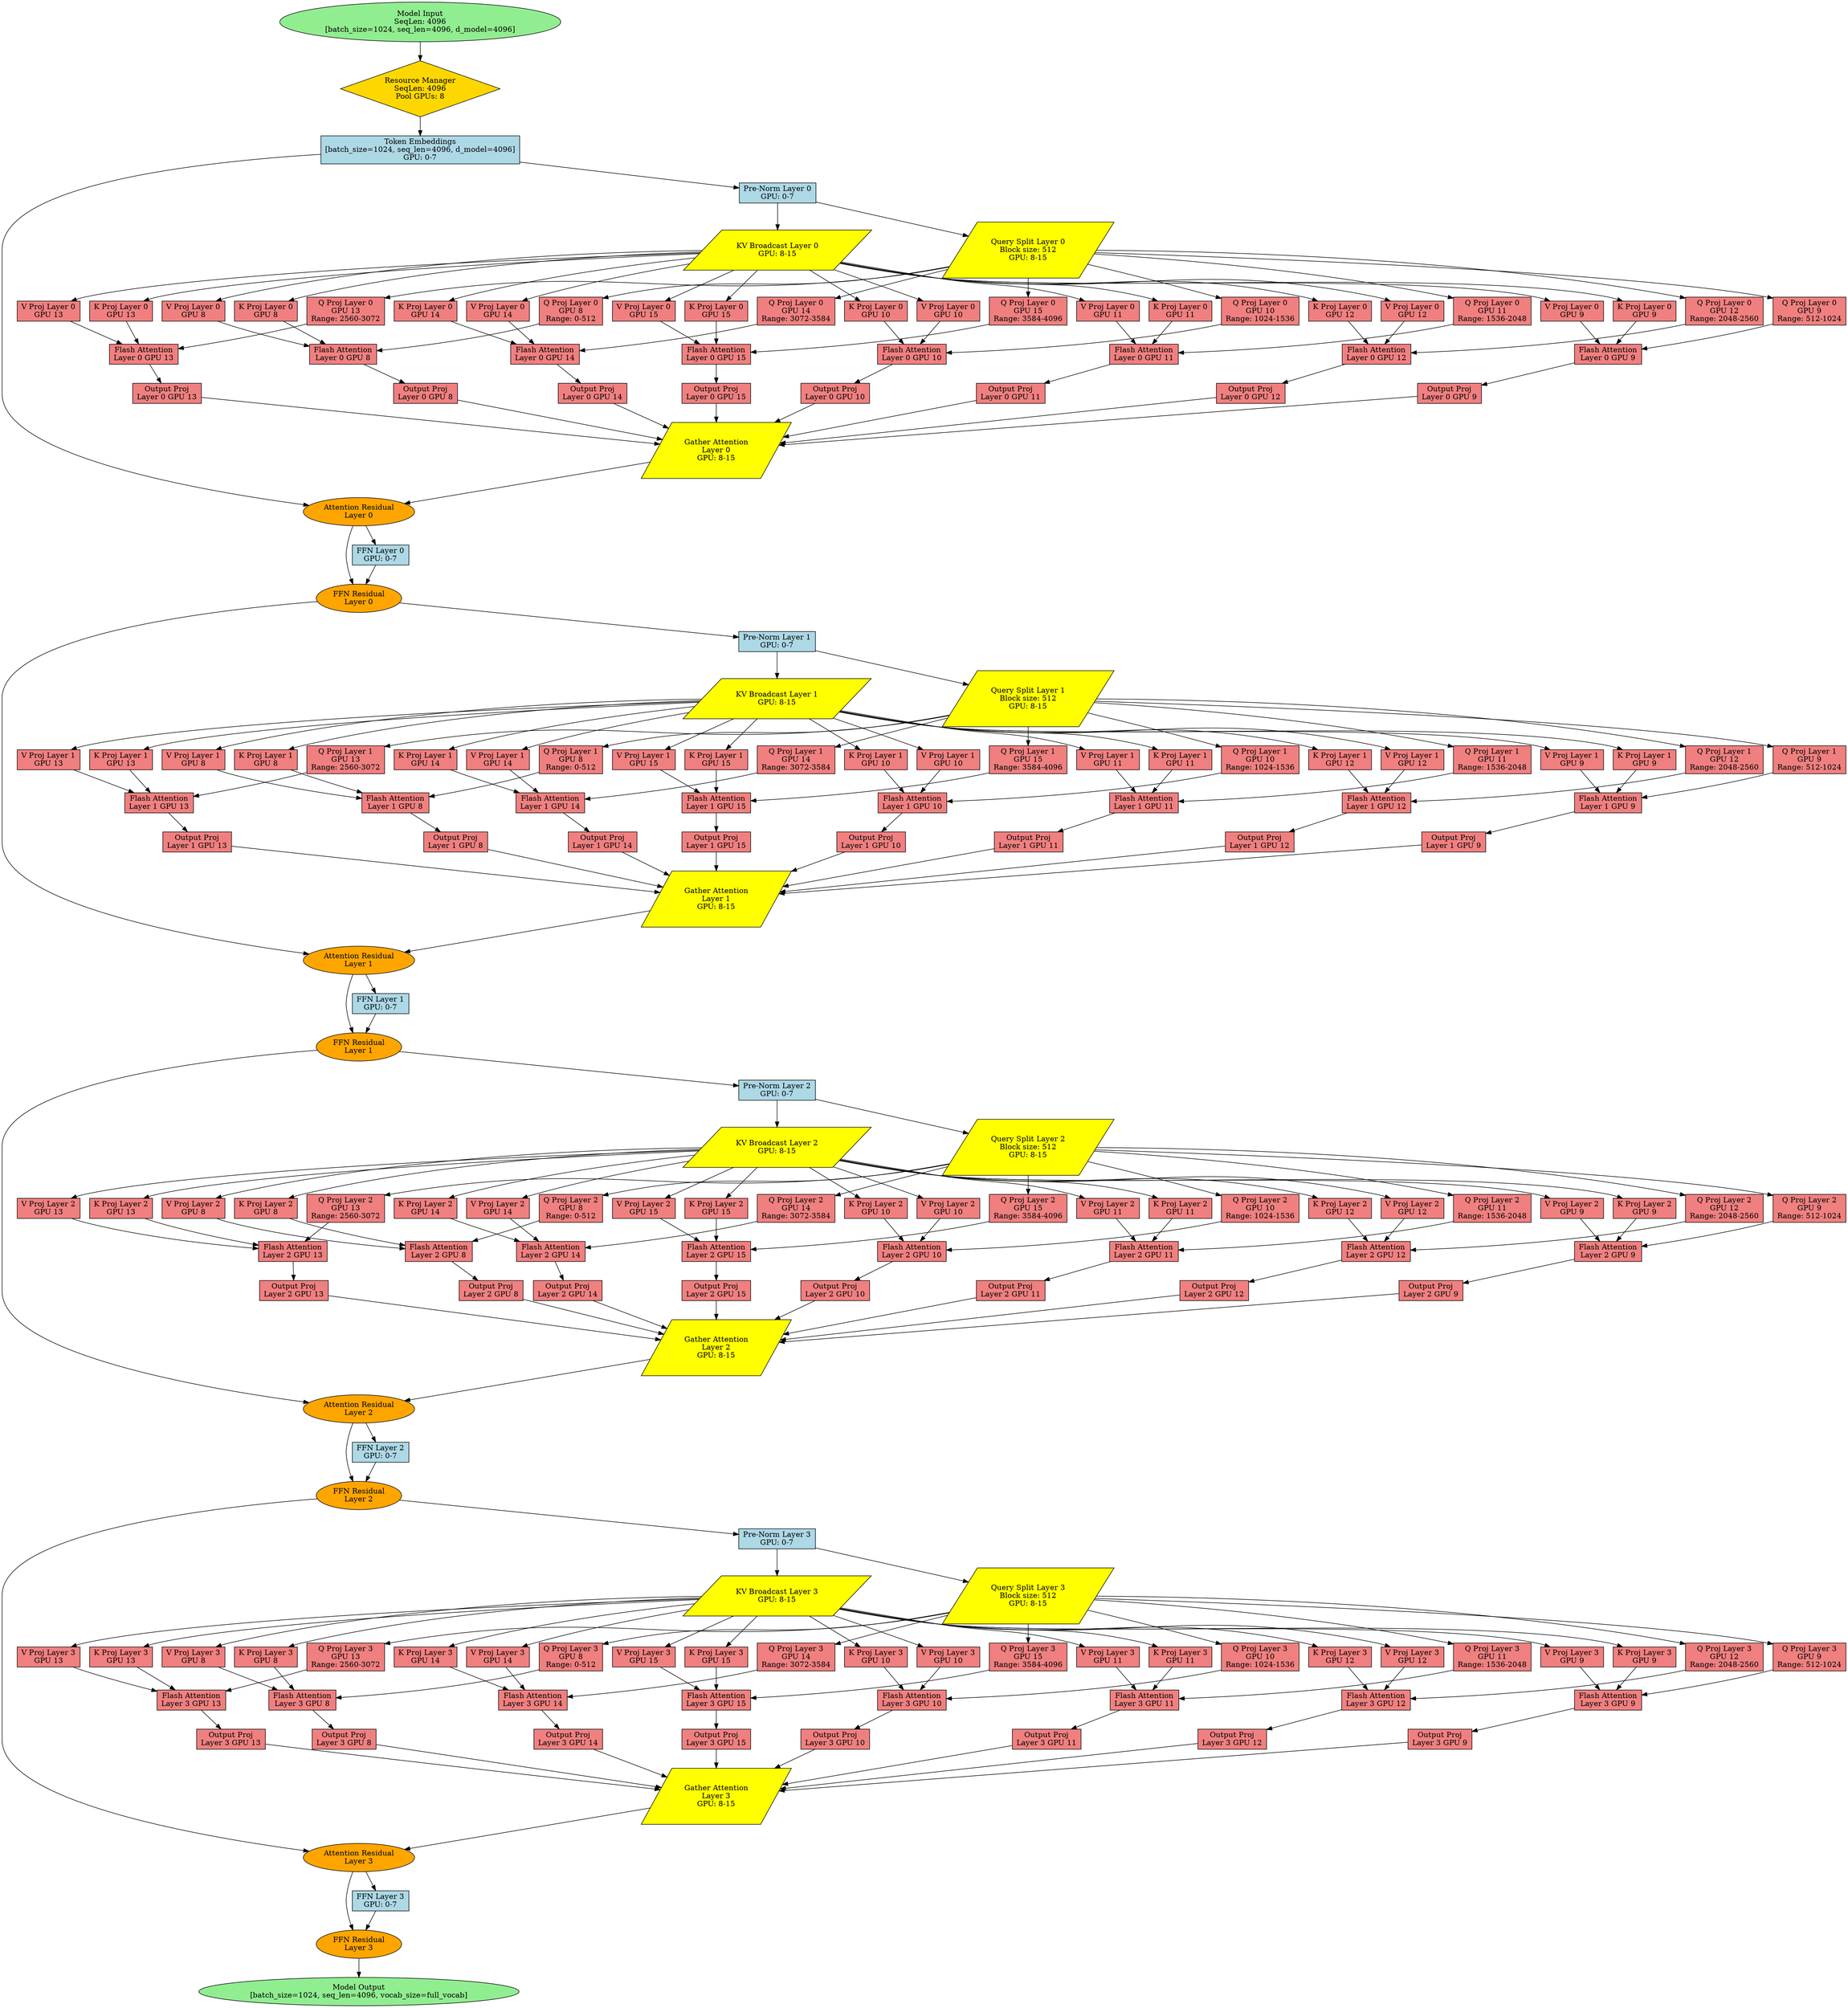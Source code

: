 digraph FA_Pool_16GPU_Config {
	rankdir=TB splines=spline
	node [shape=rectangle style=filled]
	input [label="Model Input
SeqLen: 4096
[batch_size=1024, seq_len=4096, d_model=4096]" fillcolor=lightgreen shape=ellipse]
	manager [label="Resource Manager
SeqLen: 4096
Pool GPUs: 8" fillcolor=gold shape=diamond]
	embeddings [label="Token Embeddings
[batch_size=1024, seq_len=4096, d_model=4096]
GPU: 0-7" fillcolor=lightblue]
	prenorm_0 [label="Pre-Norm Layer 0
GPU: 0-7" fillcolor=lightblue]
	query_split_0 [label="Query Split Layer 0
Block size: 512
GPU: 8-15" fillcolor=yellow shape=parallelogram]
	kv_broadcast_0 [label="KV Broadcast Layer 0
GPU: 8-15" fillcolor=yellow shape=parallelogram]
	attn_q_0_0 [label="Q Proj Layer 0
GPU 8
Range: 0-512" fillcolor=lightcoral]
	attn_k_0_0 [label="K Proj Layer 0
GPU 8" fillcolor=lightcoral]
	attn_v_0_0 [label="V Proj Layer 0
GPU 8" fillcolor=lightcoral]
	flash_attn_0_0 [label="Flash Attention
Layer 0 GPU 8" fillcolor=lightcoral]
	attn_out_0_0 [label="Output Proj
Layer 0 GPU 8" fillcolor=lightcoral]
	attn_q_0_1 [label="Q Proj Layer 0
GPU 9
Range: 512-1024" fillcolor=lightcoral]
	attn_k_0_1 [label="K Proj Layer 0
GPU 9" fillcolor=lightcoral]
	attn_v_0_1 [label="V Proj Layer 0
GPU 9" fillcolor=lightcoral]
	flash_attn_0_1 [label="Flash Attention
Layer 0 GPU 9" fillcolor=lightcoral]
	attn_out_0_1 [label="Output Proj
Layer 0 GPU 9" fillcolor=lightcoral]
	attn_q_0_2 [label="Q Proj Layer 0
GPU 10
Range: 1024-1536" fillcolor=lightcoral]
	attn_k_0_2 [label="K Proj Layer 0
GPU 10" fillcolor=lightcoral]
	attn_v_0_2 [label="V Proj Layer 0
GPU 10" fillcolor=lightcoral]
	flash_attn_0_2 [label="Flash Attention
Layer 0 GPU 10" fillcolor=lightcoral]
	attn_out_0_2 [label="Output Proj
Layer 0 GPU 10" fillcolor=lightcoral]
	attn_q_0_3 [label="Q Proj Layer 0
GPU 11
Range: 1536-2048" fillcolor=lightcoral]
	attn_k_0_3 [label="K Proj Layer 0
GPU 11" fillcolor=lightcoral]
	attn_v_0_3 [label="V Proj Layer 0
GPU 11" fillcolor=lightcoral]
	flash_attn_0_3 [label="Flash Attention
Layer 0 GPU 11" fillcolor=lightcoral]
	attn_out_0_3 [label="Output Proj
Layer 0 GPU 11" fillcolor=lightcoral]
	attn_q_0_4 [label="Q Proj Layer 0
GPU 12
Range: 2048-2560" fillcolor=lightcoral]
	attn_k_0_4 [label="K Proj Layer 0
GPU 12" fillcolor=lightcoral]
	attn_v_0_4 [label="V Proj Layer 0
GPU 12" fillcolor=lightcoral]
	flash_attn_0_4 [label="Flash Attention
Layer 0 GPU 12" fillcolor=lightcoral]
	attn_out_0_4 [label="Output Proj
Layer 0 GPU 12" fillcolor=lightcoral]
	attn_q_0_5 [label="Q Proj Layer 0
GPU 13
Range: 2560-3072" fillcolor=lightcoral]
	attn_k_0_5 [label="K Proj Layer 0
GPU 13" fillcolor=lightcoral]
	attn_v_0_5 [label="V Proj Layer 0
GPU 13" fillcolor=lightcoral]
	flash_attn_0_5 [label="Flash Attention
Layer 0 GPU 13" fillcolor=lightcoral]
	attn_out_0_5 [label="Output Proj
Layer 0 GPU 13" fillcolor=lightcoral]
	attn_q_0_6 [label="Q Proj Layer 0
GPU 14
Range: 3072-3584" fillcolor=lightcoral]
	attn_k_0_6 [label="K Proj Layer 0
GPU 14" fillcolor=lightcoral]
	attn_v_0_6 [label="V Proj Layer 0
GPU 14" fillcolor=lightcoral]
	flash_attn_0_6 [label="Flash Attention
Layer 0 GPU 14" fillcolor=lightcoral]
	attn_out_0_6 [label="Output Proj
Layer 0 GPU 14" fillcolor=lightcoral]
	attn_q_0_7 [label="Q Proj Layer 0
GPU 15
Range: 3584-4096" fillcolor=lightcoral]
	attn_k_0_7 [label="K Proj Layer 0
GPU 15" fillcolor=lightcoral]
	attn_v_0_7 [label="V Proj Layer 0
GPU 15" fillcolor=lightcoral]
	flash_attn_0_7 [label="Flash Attention
Layer 0 GPU 15" fillcolor=lightcoral]
	attn_out_0_7 [label="Output Proj
Layer 0 GPU 15" fillcolor=lightcoral]
	gather_0 [label="Gather Attention
Layer 0
GPU: 8-15" fillcolor=yellow shape=parallelogram]
	attn_residual_0 [label="Attention Residual
Layer 0" fillcolor=orange shape=ellipse]
	ffn_0 [label="FFN Layer 0
GPU: 0-7" fillcolor=lightblue]
	ffn_residual_0 [label="FFN Residual
Layer 0" fillcolor=orange shape=ellipse]
	prenorm_1 [label="Pre-Norm Layer 1
GPU: 0-7" fillcolor=lightblue]
	query_split_1 [label="Query Split Layer 1
Block size: 512
GPU: 8-15" fillcolor=yellow shape=parallelogram]
	kv_broadcast_1 [label="KV Broadcast Layer 1
GPU: 8-15" fillcolor=yellow shape=parallelogram]
	attn_q_1_0 [label="Q Proj Layer 1
GPU 8
Range: 0-512" fillcolor=lightcoral]
	attn_k_1_0 [label="K Proj Layer 1
GPU 8" fillcolor=lightcoral]
	attn_v_1_0 [label="V Proj Layer 1
GPU 8" fillcolor=lightcoral]
	flash_attn_1_0 [label="Flash Attention
Layer 1 GPU 8" fillcolor=lightcoral]
	attn_out_1_0 [label="Output Proj
Layer 1 GPU 8" fillcolor=lightcoral]
	attn_q_1_1 [label="Q Proj Layer 1
GPU 9
Range: 512-1024" fillcolor=lightcoral]
	attn_k_1_1 [label="K Proj Layer 1
GPU 9" fillcolor=lightcoral]
	attn_v_1_1 [label="V Proj Layer 1
GPU 9" fillcolor=lightcoral]
	flash_attn_1_1 [label="Flash Attention
Layer 1 GPU 9" fillcolor=lightcoral]
	attn_out_1_1 [label="Output Proj
Layer 1 GPU 9" fillcolor=lightcoral]
	attn_q_1_2 [label="Q Proj Layer 1
GPU 10
Range: 1024-1536" fillcolor=lightcoral]
	attn_k_1_2 [label="K Proj Layer 1
GPU 10" fillcolor=lightcoral]
	attn_v_1_2 [label="V Proj Layer 1
GPU 10" fillcolor=lightcoral]
	flash_attn_1_2 [label="Flash Attention
Layer 1 GPU 10" fillcolor=lightcoral]
	attn_out_1_2 [label="Output Proj
Layer 1 GPU 10" fillcolor=lightcoral]
	attn_q_1_3 [label="Q Proj Layer 1
GPU 11
Range: 1536-2048" fillcolor=lightcoral]
	attn_k_1_3 [label="K Proj Layer 1
GPU 11" fillcolor=lightcoral]
	attn_v_1_3 [label="V Proj Layer 1
GPU 11" fillcolor=lightcoral]
	flash_attn_1_3 [label="Flash Attention
Layer 1 GPU 11" fillcolor=lightcoral]
	attn_out_1_3 [label="Output Proj
Layer 1 GPU 11" fillcolor=lightcoral]
	attn_q_1_4 [label="Q Proj Layer 1
GPU 12
Range: 2048-2560" fillcolor=lightcoral]
	attn_k_1_4 [label="K Proj Layer 1
GPU 12" fillcolor=lightcoral]
	attn_v_1_4 [label="V Proj Layer 1
GPU 12" fillcolor=lightcoral]
	flash_attn_1_4 [label="Flash Attention
Layer 1 GPU 12" fillcolor=lightcoral]
	attn_out_1_4 [label="Output Proj
Layer 1 GPU 12" fillcolor=lightcoral]
	attn_q_1_5 [label="Q Proj Layer 1
GPU 13
Range: 2560-3072" fillcolor=lightcoral]
	attn_k_1_5 [label="K Proj Layer 1
GPU 13" fillcolor=lightcoral]
	attn_v_1_5 [label="V Proj Layer 1
GPU 13" fillcolor=lightcoral]
	flash_attn_1_5 [label="Flash Attention
Layer 1 GPU 13" fillcolor=lightcoral]
	attn_out_1_5 [label="Output Proj
Layer 1 GPU 13" fillcolor=lightcoral]
	attn_q_1_6 [label="Q Proj Layer 1
GPU 14
Range: 3072-3584" fillcolor=lightcoral]
	attn_k_1_6 [label="K Proj Layer 1
GPU 14" fillcolor=lightcoral]
	attn_v_1_6 [label="V Proj Layer 1
GPU 14" fillcolor=lightcoral]
	flash_attn_1_6 [label="Flash Attention
Layer 1 GPU 14" fillcolor=lightcoral]
	attn_out_1_6 [label="Output Proj
Layer 1 GPU 14" fillcolor=lightcoral]
	attn_q_1_7 [label="Q Proj Layer 1
GPU 15
Range: 3584-4096" fillcolor=lightcoral]
	attn_k_1_7 [label="K Proj Layer 1
GPU 15" fillcolor=lightcoral]
	attn_v_1_7 [label="V Proj Layer 1
GPU 15" fillcolor=lightcoral]
	flash_attn_1_7 [label="Flash Attention
Layer 1 GPU 15" fillcolor=lightcoral]
	attn_out_1_7 [label="Output Proj
Layer 1 GPU 15" fillcolor=lightcoral]
	gather_1 [label="Gather Attention
Layer 1
GPU: 8-15" fillcolor=yellow shape=parallelogram]
	attn_residual_1 [label="Attention Residual
Layer 1" fillcolor=orange shape=ellipse]
	ffn_1 [label="FFN Layer 1
GPU: 0-7" fillcolor=lightblue]
	ffn_residual_1 [label="FFN Residual
Layer 1" fillcolor=orange shape=ellipse]
	prenorm_2 [label="Pre-Norm Layer 2
GPU: 0-7" fillcolor=lightblue]
	query_split_2 [label="Query Split Layer 2
Block size: 512
GPU: 8-15" fillcolor=yellow shape=parallelogram]
	kv_broadcast_2 [label="KV Broadcast Layer 2
GPU: 8-15" fillcolor=yellow shape=parallelogram]
	attn_q_2_0 [label="Q Proj Layer 2
GPU 8
Range: 0-512" fillcolor=lightcoral]
	attn_k_2_0 [label="K Proj Layer 2
GPU 8" fillcolor=lightcoral]
	attn_v_2_0 [label="V Proj Layer 2
GPU 8" fillcolor=lightcoral]
	flash_attn_2_0 [label="Flash Attention
Layer 2 GPU 8" fillcolor=lightcoral]
	attn_out_2_0 [label="Output Proj
Layer 2 GPU 8" fillcolor=lightcoral]
	attn_q_2_1 [label="Q Proj Layer 2
GPU 9
Range: 512-1024" fillcolor=lightcoral]
	attn_k_2_1 [label="K Proj Layer 2
GPU 9" fillcolor=lightcoral]
	attn_v_2_1 [label="V Proj Layer 2
GPU 9" fillcolor=lightcoral]
	flash_attn_2_1 [label="Flash Attention
Layer 2 GPU 9" fillcolor=lightcoral]
	attn_out_2_1 [label="Output Proj
Layer 2 GPU 9" fillcolor=lightcoral]
	attn_q_2_2 [label="Q Proj Layer 2
GPU 10
Range: 1024-1536" fillcolor=lightcoral]
	attn_k_2_2 [label="K Proj Layer 2
GPU 10" fillcolor=lightcoral]
	attn_v_2_2 [label="V Proj Layer 2
GPU 10" fillcolor=lightcoral]
	flash_attn_2_2 [label="Flash Attention
Layer 2 GPU 10" fillcolor=lightcoral]
	attn_out_2_2 [label="Output Proj
Layer 2 GPU 10" fillcolor=lightcoral]
	attn_q_2_3 [label="Q Proj Layer 2
GPU 11
Range: 1536-2048" fillcolor=lightcoral]
	attn_k_2_3 [label="K Proj Layer 2
GPU 11" fillcolor=lightcoral]
	attn_v_2_3 [label="V Proj Layer 2
GPU 11" fillcolor=lightcoral]
	flash_attn_2_3 [label="Flash Attention
Layer 2 GPU 11" fillcolor=lightcoral]
	attn_out_2_3 [label="Output Proj
Layer 2 GPU 11" fillcolor=lightcoral]
	attn_q_2_4 [label="Q Proj Layer 2
GPU 12
Range: 2048-2560" fillcolor=lightcoral]
	attn_k_2_4 [label="K Proj Layer 2
GPU 12" fillcolor=lightcoral]
	attn_v_2_4 [label="V Proj Layer 2
GPU 12" fillcolor=lightcoral]
	flash_attn_2_4 [label="Flash Attention
Layer 2 GPU 12" fillcolor=lightcoral]
	attn_out_2_4 [label="Output Proj
Layer 2 GPU 12" fillcolor=lightcoral]
	attn_q_2_5 [label="Q Proj Layer 2
GPU 13
Range: 2560-3072" fillcolor=lightcoral]
	attn_k_2_5 [label="K Proj Layer 2
GPU 13" fillcolor=lightcoral]
	attn_v_2_5 [label="V Proj Layer 2
GPU 13" fillcolor=lightcoral]
	flash_attn_2_5 [label="Flash Attention
Layer 2 GPU 13" fillcolor=lightcoral]
	attn_out_2_5 [label="Output Proj
Layer 2 GPU 13" fillcolor=lightcoral]
	attn_q_2_6 [label="Q Proj Layer 2
GPU 14
Range: 3072-3584" fillcolor=lightcoral]
	attn_k_2_6 [label="K Proj Layer 2
GPU 14" fillcolor=lightcoral]
	attn_v_2_6 [label="V Proj Layer 2
GPU 14" fillcolor=lightcoral]
	flash_attn_2_6 [label="Flash Attention
Layer 2 GPU 14" fillcolor=lightcoral]
	attn_out_2_6 [label="Output Proj
Layer 2 GPU 14" fillcolor=lightcoral]
	attn_q_2_7 [label="Q Proj Layer 2
GPU 15
Range: 3584-4096" fillcolor=lightcoral]
	attn_k_2_7 [label="K Proj Layer 2
GPU 15" fillcolor=lightcoral]
	attn_v_2_7 [label="V Proj Layer 2
GPU 15" fillcolor=lightcoral]
	flash_attn_2_7 [label="Flash Attention
Layer 2 GPU 15" fillcolor=lightcoral]
	attn_out_2_7 [label="Output Proj
Layer 2 GPU 15" fillcolor=lightcoral]
	gather_2 [label="Gather Attention
Layer 2
GPU: 8-15" fillcolor=yellow shape=parallelogram]
	attn_residual_2 [label="Attention Residual
Layer 2" fillcolor=orange shape=ellipse]
	ffn_2 [label="FFN Layer 2
GPU: 0-7" fillcolor=lightblue]
	ffn_residual_2 [label="FFN Residual
Layer 2" fillcolor=orange shape=ellipse]
	prenorm_3 [label="Pre-Norm Layer 3
GPU: 0-7" fillcolor=lightblue]
	query_split_3 [label="Query Split Layer 3
Block size: 512
GPU: 8-15" fillcolor=yellow shape=parallelogram]
	kv_broadcast_3 [label="KV Broadcast Layer 3
GPU: 8-15" fillcolor=yellow shape=parallelogram]
	attn_q_3_0 [label="Q Proj Layer 3
GPU 8
Range: 0-512" fillcolor=lightcoral]
	attn_k_3_0 [label="K Proj Layer 3
GPU 8" fillcolor=lightcoral]
	attn_v_3_0 [label="V Proj Layer 3
GPU 8" fillcolor=lightcoral]
	flash_attn_3_0 [label="Flash Attention
Layer 3 GPU 8" fillcolor=lightcoral]
	attn_out_3_0 [label="Output Proj
Layer 3 GPU 8" fillcolor=lightcoral]
	attn_q_3_1 [label="Q Proj Layer 3
GPU 9
Range: 512-1024" fillcolor=lightcoral]
	attn_k_3_1 [label="K Proj Layer 3
GPU 9" fillcolor=lightcoral]
	attn_v_3_1 [label="V Proj Layer 3
GPU 9" fillcolor=lightcoral]
	flash_attn_3_1 [label="Flash Attention
Layer 3 GPU 9" fillcolor=lightcoral]
	attn_out_3_1 [label="Output Proj
Layer 3 GPU 9" fillcolor=lightcoral]
	attn_q_3_2 [label="Q Proj Layer 3
GPU 10
Range: 1024-1536" fillcolor=lightcoral]
	attn_k_3_2 [label="K Proj Layer 3
GPU 10" fillcolor=lightcoral]
	attn_v_3_2 [label="V Proj Layer 3
GPU 10" fillcolor=lightcoral]
	flash_attn_3_2 [label="Flash Attention
Layer 3 GPU 10" fillcolor=lightcoral]
	attn_out_3_2 [label="Output Proj
Layer 3 GPU 10" fillcolor=lightcoral]
	attn_q_3_3 [label="Q Proj Layer 3
GPU 11
Range: 1536-2048" fillcolor=lightcoral]
	attn_k_3_3 [label="K Proj Layer 3
GPU 11" fillcolor=lightcoral]
	attn_v_3_3 [label="V Proj Layer 3
GPU 11" fillcolor=lightcoral]
	flash_attn_3_3 [label="Flash Attention
Layer 3 GPU 11" fillcolor=lightcoral]
	attn_out_3_3 [label="Output Proj
Layer 3 GPU 11" fillcolor=lightcoral]
	attn_q_3_4 [label="Q Proj Layer 3
GPU 12
Range: 2048-2560" fillcolor=lightcoral]
	attn_k_3_4 [label="K Proj Layer 3
GPU 12" fillcolor=lightcoral]
	attn_v_3_4 [label="V Proj Layer 3
GPU 12" fillcolor=lightcoral]
	flash_attn_3_4 [label="Flash Attention
Layer 3 GPU 12" fillcolor=lightcoral]
	attn_out_3_4 [label="Output Proj
Layer 3 GPU 12" fillcolor=lightcoral]
	attn_q_3_5 [label="Q Proj Layer 3
GPU 13
Range: 2560-3072" fillcolor=lightcoral]
	attn_k_3_5 [label="K Proj Layer 3
GPU 13" fillcolor=lightcoral]
	attn_v_3_5 [label="V Proj Layer 3
GPU 13" fillcolor=lightcoral]
	flash_attn_3_5 [label="Flash Attention
Layer 3 GPU 13" fillcolor=lightcoral]
	attn_out_3_5 [label="Output Proj
Layer 3 GPU 13" fillcolor=lightcoral]
	attn_q_3_6 [label="Q Proj Layer 3
GPU 14
Range: 3072-3584" fillcolor=lightcoral]
	attn_k_3_6 [label="K Proj Layer 3
GPU 14" fillcolor=lightcoral]
	attn_v_3_6 [label="V Proj Layer 3
GPU 14" fillcolor=lightcoral]
	flash_attn_3_6 [label="Flash Attention
Layer 3 GPU 14" fillcolor=lightcoral]
	attn_out_3_6 [label="Output Proj
Layer 3 GPU 14" fillcolor=lightcoral]
	attn_q_3_7 [label="Q Proj Layer 3
GPU 15
Range: 3584-4096" fillcolor=lightcoral]
	attn_k_3_7 [label="K Proj Layer 3
GPU 15" fillcolor=lightcoral]
	attn_v_3_7 [label="V Proj Layer 3
GPU 15" fillcolor=lightcoral]
	flash_attn_3_7 [label="Flash Attention
Layer 3 GPU 15" fillcolor=lightcoral]
	attn_out_3_7 [label="Output Proj
Layer 3 GPU 15" fillcolor=lightcoral]
	gather_3 [label="Gather Attention
Layer 3
GPU: 8-15" fillcolor=yellow shape=parallelogram]
	attn_residual_3 [label="Attention Residual
Layer 3" fillcolor=orange shape=ellipse]
	ffn_3 [label="FFN Layer 3
GPU: 0-7" fillcolor=lightblue]
	ffn_residual_3 [label="FFN Residual
Layer 3" fillcolor=orange shape=ellipse]
	output [label="Model Output
[batch_size=1024, seq_len=4096, vocab_size=full_vocab]" fillcolor=lightgreen shape=ellipse]
	input -> manager
	manager -> embeddings
	embeddings -> prenorm_0
	prenorm_0 -> query_split_0
	prenorm_0 -> kv_broadcast_0
	query_split_0 -> attn_q_0_0
	kv_broadcast_0 -> attn_k_0_0
	kv_broadcast_0 -> attn_v_0_0
	attn_q_0_0 -> flash_attn_0_0
	attn_k_0_0 -> flash_attn_0_0
	attn_v_0_0 -> flash_attn_0_0
	flash_attn_0_0 -> attn_out_0_0
	attn_out_0_0 -> gather_0
	query_split_0 -> attn_q_0_1
	kv_broadcast_0 -> attn_k_0_1
	kv_broadcast_0 -> attn_v_0_1
	attn_q_0_1 -> flash_attn_0_1
	attn_k_0_1 -> flash_attn_0_1
	attn_v_0_1 -> flash_attn_0_1
	flash_attn_0_1 -> attn_out_0_1
	attn_out_0_1 -> gather_0
	query_split_0 -> attn_q_0_2
	kv_broadcast_0 -> attn_k_0_2
	kv_broadcast_0 -> attn_v_0_2
	attn_q_0_2 -> flash_attn_0_2
	attn_k_0_2 -> flash_attn_0_2
	attn_v_0_2 -> flash_attn_0_2
	flash_attn_0_2 -> attn_out_0_2
	attn_out_0_2 -> gather_0
	query_split_0 -> attn_q_0_3
	kv_broadcast_0 -> attn_k_0_3
	kv_broadcast_0 -> attn_v_0_3
	attn_q_0_3 -> flash_attn_0_3
	attn_k_0_3 -> flash_attn_0_3
	attn_v_0_3 -> flash_attn_0_3
	flash_attn_0_3 -> attn_out_0_3
	attn_out_0_3 -> gather_0
	query_split_0 -> attn_q_0_4
	kv_broadcast_0 -> attn_k_0_4
	kv_broadcast_0 -> attn_v_0_4
	attn_q_0_4 -> flash_attn_0_4
	attn_k_0_4 -> flash_attn_0_4
	attn_v_0_4 -> flash_attn_0_4
	flash_attn_0_4 -> attn_out_0_4
	attn_out_0_4 -> gather_0
	query_split_0 -> attn_q_0_5
	kv_broadcast_0 -> attn_k_0_5
	kv_broadcast_0 -> attn_v_0_5
	attn_q_0_5 -> flash_attn_0_5
	attn_k_0_5 -> flash_attn_0_5
	attn_v_0_5 -> flash_attn_0_5
	flash_attn_0_5 -> attn_out_0_5
	attn_out_0_5 -> gather_0
	query_split_0 -> attn_q_0_6
	kv_broadcast_0 -> attn_k_0_6
	kv_broadcast_0 -> attn_v_0_6
	attn_q_0_6 -> flash_attn_0_6
	attn_k_0_6 -> flash_attn_0_6
	attn_v_0_6 -> flash_attn_0_6
	flash_attn_0_6 -> attn_out_0_6
	attn_out_0_6 -> gather_0
	query_split_0 -> attn_q_0_7
	kv_broadcast_0 -> attn_k_0_7
	kv_broadcast_0 -> attn_v_0_7
	attn_q_0_7 -> flash_attn_0_7
	attn_k_0_7 -> flash_attn_0_7
	attn_v_0_7 -> flash_attn_0_7
	flash_attn_0_7 -> attn_out_0_7
	attn_out_0_7 -> gather_0
	embeddings -> attn_residual_0
	gather_0 -> attn_residual_0
	attn_residual_0 -> ffn_0
	attn_residual_0 -> ffn_residual_0
	ffn_0 -> ffn_residual_0
	ffn_residual_0 -> prenorm_1
	prenorm_1 -> query_split_1
	prenorm_1 -> kv_broadcast_1
	query_split_1 -> attn_q_1_0
	kv_broadcast_1 -> attn_k_1_0
	kv_broadcast_1 -> attn_v_1_0
	attn_q_1_0 -> flash_attn_1_0
	attn_k_1_0 -> flash_attn_1_0
	attn_v_1_0 -> flash_attn_1_0
	flash_attn_1_0 -> attn_out_1_0
	attn_out_1_0 -> gather_1
	query_split_1 -> attn_q_1_1
	kv_broadcast_1 -> attn_k_1_1
	kv_broadcast_1 -> attn_v_1_1
	attn_q_1_1 -> flash_attn_1_1
	attn_k_1_1 -> flash_attn_1_1
	attn_v_1_1 -> flash_attn_1_1
	flash_attn_1_1 -> attn_out_1_1
	attn_out_1_1 -> gather_1
	query_split_1 -> attn_q_1_2
	kv_broadcast_1 -> attn_k_1_2
	kv_broadcast_1 -> attn_v_1_2
	attn_q_1_2 -> flash_attn_1_2
	attn_k_1_2 -> flash_attn_1_2
	attn_v_1_2 -> flash_attn_1_2
	flash_attn_1_2 -> attn_out_1_2
	attn_out_1_2 -> gather_1
	query_split_1 -> attn_q_1_3
	kv_broadcast_1 -> attn_k_1_3
	kv_broadcast_1 -> attn_v_1_3
	attn_q_1_3 -> flash_attn_1_3
	attn_k_1_3 -> flash_attn_1_3
	attn_v_1_3 -> flash_attn_1_3
	flash_attn_1_3 -> attn_out_1_3
	attn_out_1_3 -> gather_1
	query_split_1 -> attn_q_1_4
	kv_broadcast_1 -> attn_k_1_4
	kv_broadcast_1 -> attn_v_1_4
	attn_q_1_4 -> flash_attn_1_4
	attn_k_1_4 -> flash_attn_1_4
	attn_v_1_4 -> flash_attn_1_4
	flash_attn_1_4 -> attn_out_1_4
	attn_out_1_4 -> gather_1
	query_split_1 -> attn_q_1_5
	kv_broadcast_1 -> attn_k_1_5
	kv_broadcast_1 -> attn_v_1_5
	attn_q_1_5 -> flash_attn_1_5
	attn_k_1_5 -> flash_attn_1_5
	attn_v_1_5 -> flash_attn_1_5
	flash_attn_1_5 -> attn_out_1_5
	attn_out_1_5 -> gather_1
	query_split_1 -> attn_q_1_6
	kv_broadcast_1 -> attn_k_1_6
	kv_broadcast_1 -> attn_v_1_6
	attn_q_1_6 -> flash_attn_1_6
	attn_k_1_6 -> flash_attn_1_6
	attn_v_1_6 -> flash_attn_1_6
	flash_attn_1_6 -> attn_out_1_6
	attn_out_1_6 -> gather_1
	query_split_1 -> attn_q_1_7
	kv_broadcast_1 -> attn_k_1_7
	kv_broadcast_1 -> attn_v_1_7
	attn_q_1_7 -> flash_attn_1_7
	attn_k_1_7 -> flash_attn_1_7
	attn_v_1_7 -> flash_attn_1_7
	flash_attn_1_7 -> attn_out_1_7
	attn_out_1_7 -> gather_1
	ffn_residual_0 -> attn_residual_1
	gather_1 -> attn_residual_1
	attn_residual_1 -> ffn_1
	attn_residual_1 -> ffn_residual_1
	ffn_1 -> ffn_residual_1
	ffn_residual_1 -> prenorm_2
	prenorm_2 -> query_split_2
	prenorm_2 -> kv_broadcast_2
	query_split_2 -> attn_q_2_0
	kv_broadcast_2 -> attn_k_2_0
	kv_broadcast_2 -> attn_v_2_0
	attn_q_2_0 -> flash_attn_2_0
	attn_k_2_0 -> flash_attn_2_0
	attn_v_2_0 -> flash_attn_2_0
	flash_attn_2_0 -> attn_out_2_0
	attn_out_2_0 -> gather_2
	query_split_2 -> attn_q_2_1
	kv_broadcast_2 -> attn_k_2_1
	kv_broadcast_2 -> attn_v_2_1
	attn_q_2_1 -> flash_attn_2_1
	attn_k_2_1 -> flash_attn_2_1
	attn_v_2_1 -> flash_attn_2_1
	flash_attn_2_1 -> attn_out_2_1
	attn_out_2_1 -> gather_2
	query_split_2 -> attn_q_2_2
	kv_broadcast_2 -> attn_k_2_2
	kv_broadcast_2 -> attn_v_2_2
	attn_q_2_2 -> flash_attn_2_2
	attn_k_2_2 -> flash_attn_2_2
	attn_v_2_2 -> flash_attn_2_2
	flash_attn_2_2 -> attn_out_2_2
	attn_out_2_2 -> gather_2
	query_split_2 -> attn_q_2_3
	kv_broadcast_2 -> attn_k_2_3
	kv_broadcast_2 -> attn_v_2_3
	attn_q_2_3 -> flash_attn_2_3
	attn_k_2_3 -> flash_attn_2_3
	attn_v_2_3 -> flash_attn_2_3
	flash_attn_2_3 -> attn_out_2_3
	attn_out_2_3 -> gather_2
	query_split_2 -> attn_q_2_4
	kv_broadcast_2 -> attn_k_2_4
	kv_broadcast_2 -> attn_v_2_4
	attn_q_2_4 -> flash_attn_2_4
	attn_k_2_4 -> flash_attn_2_4
	attn_v_2_4 -> flash_attn_2_4
	flash_attn_2_4 -> attn_out_2_4
	attn_out_2_4 -> gather_2
	query_split_2 -> attn_q_2_5
	kv_broadcast_2 -> attn_k_2_5
	kv_broadcast_2 -> attn_v_2_5
	attn_q_2_5 -> flash_attn_2_5
	attn_k_2_5 -> flash_attn_2_5
	attn_v_2_5 -> flash_attn_2_5
	flash_attn_2_5 -> attn_out_2_5
	attn_out_2_5 -> gather_2
	query_split_2 -> attn_q_2_6
	kv_broadcast_2 -> attn_k_2_6
	kv_broadcast_2 -> attn_v_2_6
	attn_q_2_6 -> flash_attn_2_6
	attn_k_2_6 -> flash_attn_2_6
	attn_v_2_6 -> flash_attn_2_6
	flash_attn_2_6 -> attn_out_2_6
	attn_out_2_6 -> gather_2
	query_split_2 -> attn_q_2_7
	kv_broadcast_2 -> attn_k_2_7
	kv_broadcast_2 -> attn_v_2_7
	attn_q_2_7 -> flash_attn_2_7
	attn_k_2_7 -> flash_attn_2_7
	attn_v_2_7 -> flash_attn_2_7
	flash_attn_2_7 -> attn_out_2_7
	attn_out_2_7 -> gather_2
	ffn_residual_1 -> attn_residual_2
	gather_2 -> attn_residual_2
	attn_residual_2 -> ffn_2
	attn_residual_2 -> ffn_residual_2
	ffn_2 -> ffn_residual_2
	ffn_residual_2 -> prenorm_3
	prenorm_3 -> query_split_3
	prenorm_3 -> kv_broadcast_3
	query_split_3 -> attn_q_3_0
	kv_broadcast_3 -> attn_k_3_0
	kv_broadcast_3 -> attn_v_3_0
	attn_q_3_0 -> flash_attn_3_0
	attn_k_3_0 -> flash_attn_3_0
	attn_v_3_0 -> flash_attn_3_0
	flash_attn_3_0 -> attn_out_3_0
	attn_out_3_0 -> gather_3
	query_split_3 -> attn_q_3_1
	kv_broadcast_3 -> attn_k_3_1
	kv_broadcast_3 -> attn_v_3_1
	attn_q_3_1 -> flash_attn_3_1
	attn_k_3_1 -> flash_attn_3_1
	attn_v_3_1 -> flash_attn_3_1
	flash_attn_3_1 -> attn_out_3_1
	attn_out_3_1 -> gather_3
	query_split_3 -> attn_q_3_2
	kv_broadcast_3 -> attn_k_3_2
	kv_broadcast_3 -> attn_v_3_2
	attn_q_3_2 -> flash_attn_3_2
	attn_k_3_2 -> flash_attn_3_2
	attn_v_3_2 -> flash_attn_3_2
	flash_attn_3_2 -> attn_out_3_2
	attn_out_3_2 -> gather_3
	query_split_3 -> attn_q_3_3
	kv_broadcast_3 -> attn_k_3_3
	kv_broadcast_3 -> attn_v_3_3
	attn_q_3_3 -> flash_attn_3_3
	attn_k_3_3 -> flash_attn_3_3
	attn_v_3_3 -> flash_attn_3_3
	flash_attn_3_3 -> attn_out_3_3
	attn_out_3_3 -> gather_3
	query_split_3 -> attn_q_3_4
	kv_broadcast_3 -> attn_k_3_4
	kv_broadcast_3 -> attn_v_3_4
	attn_q_3_4 -> flash_attn_3_4
	attn_k_3_4 -> flash_attn_3_4
	attn_v_3_4 -> flash_attn_3_4
	flash_attn_3_4 -> attn_out_3_4
	attn_out_3_4 -> gather_3
	query_split_3 -> attn_q_3_5
	kv_broadcast_3 -> attn_k_3_5
	kv_broadcast_3 -> attn_v_3_5
	attn_q_3_5 -> flash_attn_3_5
	attn_k_3_5 -> flash_attn_3_5
	attn_v_3_5 -> flash_attn_3_5
	flash_attn_3_5 -> attn_out_3_5
	attn_out_3_5 -> gather_3
	query_split_3 -> attn_q_3_6
	kv_broadcast_3 -> attn_k_3_6
	kv_broadcast_3 -> attn_v_3_6
	attn_q_3_6 -> flash_attn_3_6
	attn_k_3_6 -> flash_attn_3_6
	attn_v_3_6 -> flash_attn_3_6
	flash_attn_3_6 -> attn_out_3_6
	attn_out_3_6 -> gather_3
	query_split_3 -> attn_q_3_7
	kv_broadcast_3 -> attn_k_3_7
	kv_broadcast_3 -> attn_v_3_7
	attn_q_3_7 -> flash_attn_3_7
	attn_k_3_7 -> flash_attn_3_7
	attn_v_3_7 -> flash_attn_3_7
	flash_attn_3_7 -> attn_out_3_7
	attn_out_3_7 -> gather_3
	ffn_residual_2 -> attn_residual_3
	gather_3 -> attn_residual_3
	attn_residual_3 -> ffn_3
	attn_residual_3 -> ffn_residual_3
	ffn_3 -> ffn_residual_3
	ffn_residual_3 -> output
}
